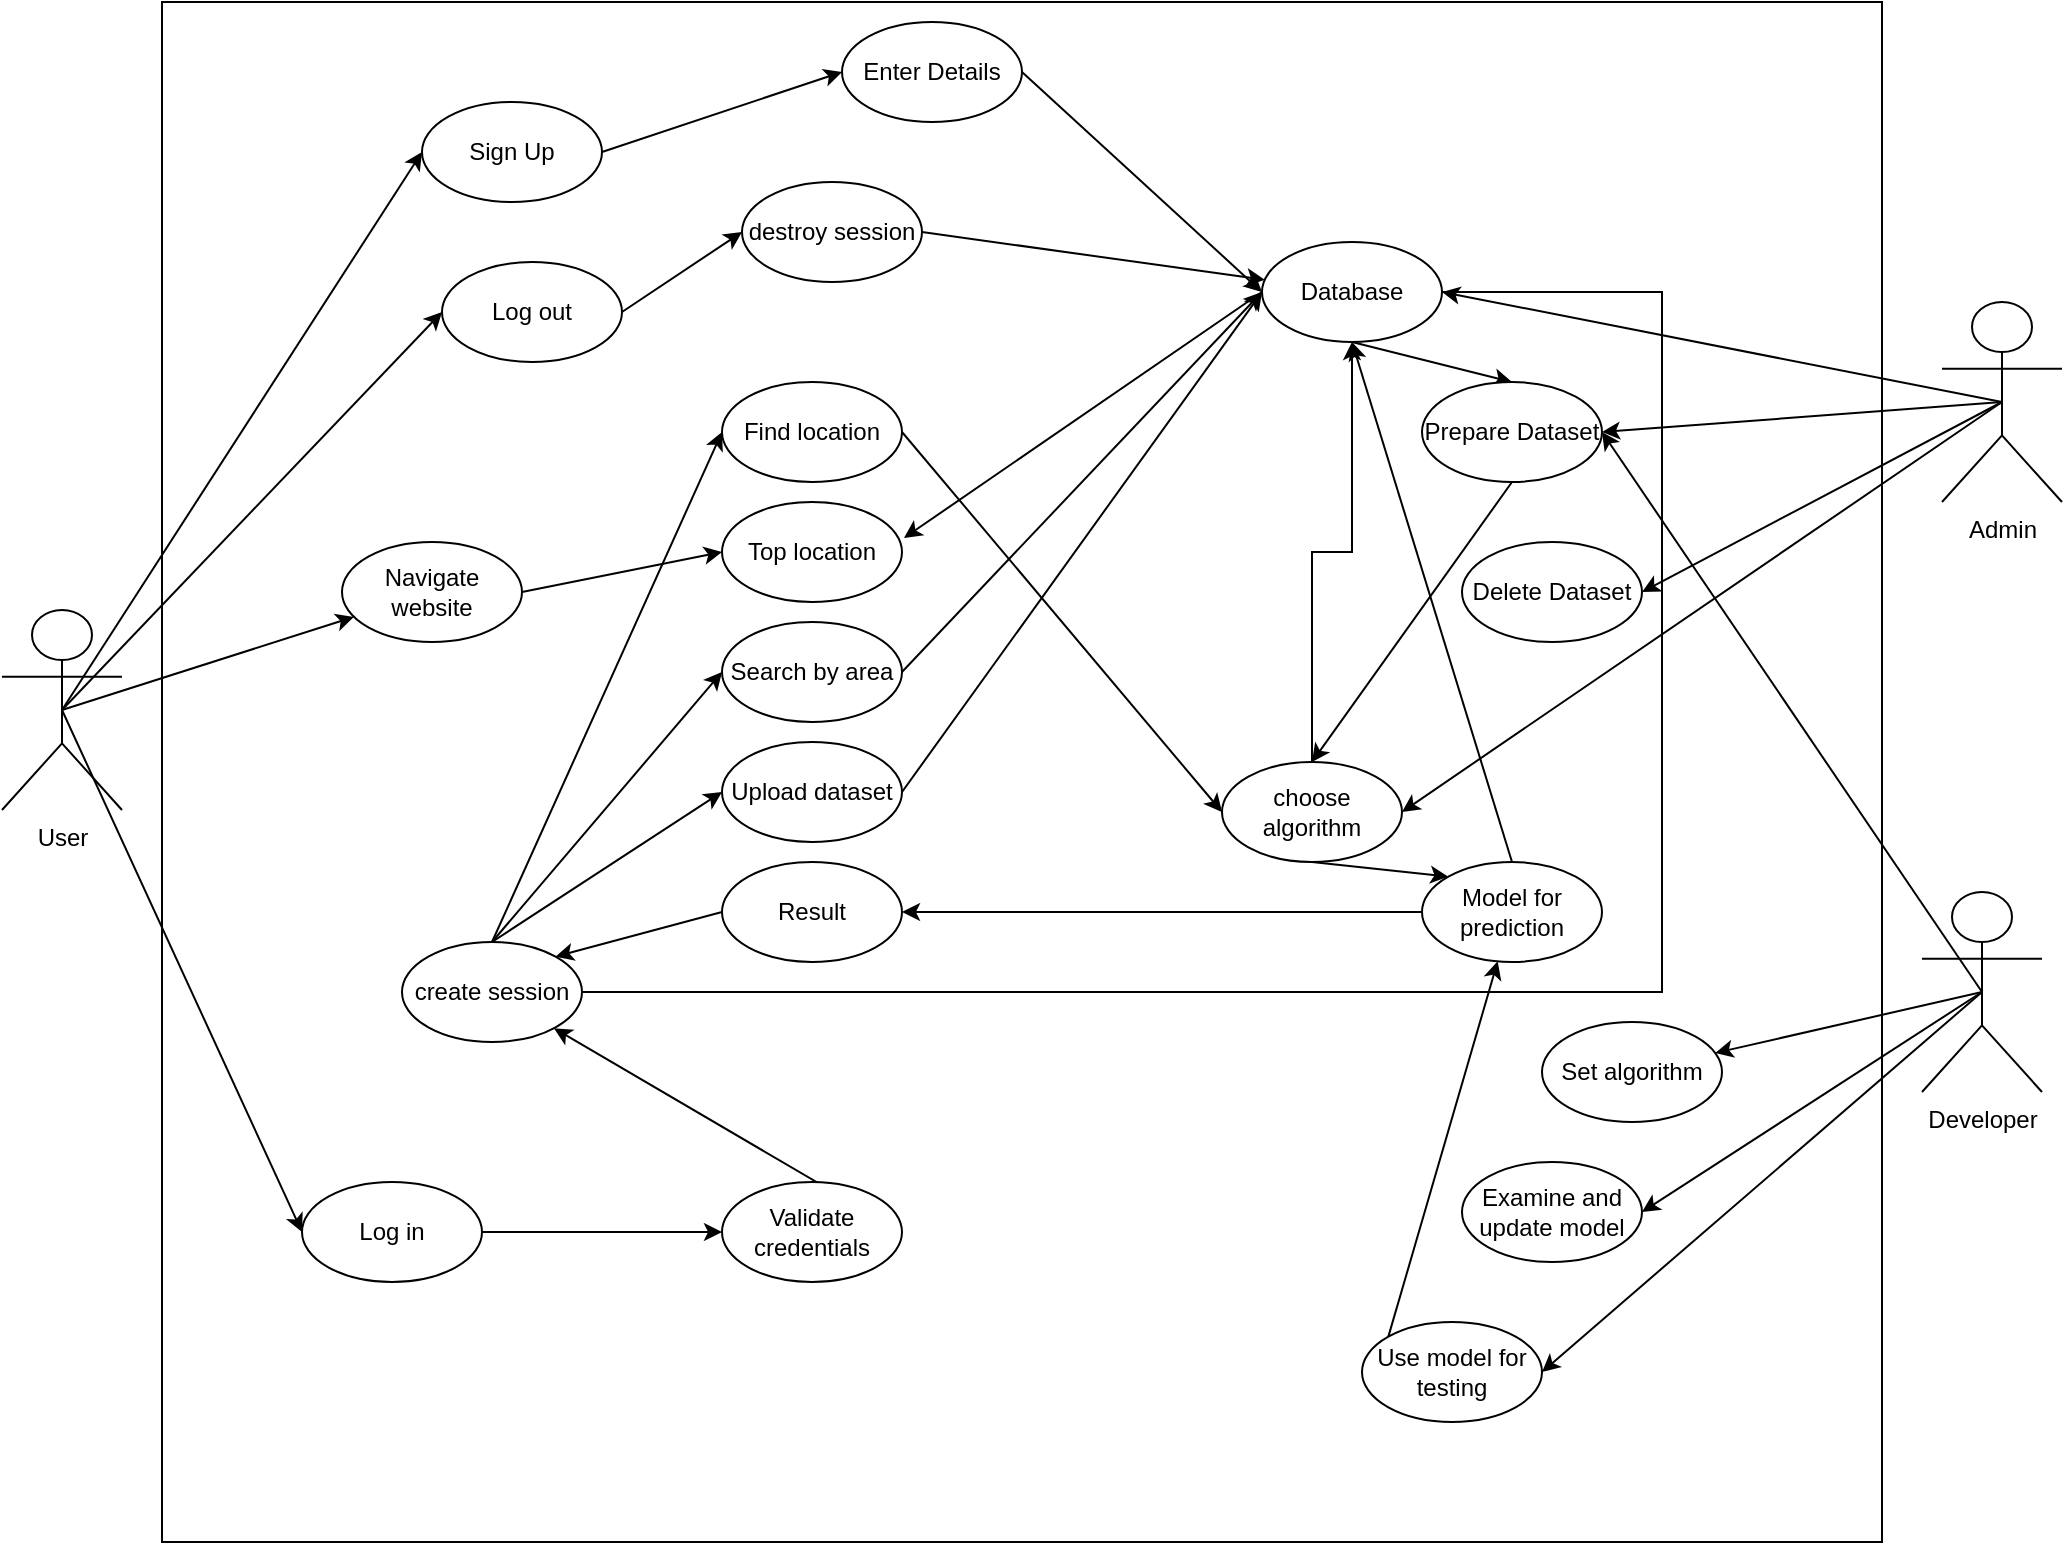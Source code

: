 <mxfile version="14.6.13" type="github">
  <diagram id="yp8qhJWwcoM9yaSAJzvi" name="Page-1">
    <mxGraphModel dx="1102" dy="600" grid="1" gridSize="10" guides="1" tooltips="1" connect="1" arrows="1" fold="1" page="1" pageScale="1" pageWidth="1169" pageHeight="827" math="0" shadow="0">
      <root>
        <mxCell id="0" />
        <mxCell id="1" parent="0" />
        <mxCell id="tyrEupx4gvLmsVYoJoOi-69" value="" style="rounded=0;whiteSpace=wrap;html=1;" vertex="1" parent="1">
          <mxGeometry x="140" y="10" width="860" height="770" as="geometry" />
        </mxCell>
        <mxCell id="tyrEupx4gvLmsVYoJoOi-38" style="edgeStyle=none;rounded=0;orthogonalLoop=1;jettySize=auto;html=1;exitX=1;exitY=0.5;exitDx=0;exitDy=0;entryX=0;entryY=0.5;entryDx=0;entryDy=0;" edge="1" parent="1" source="tyrEupx4gvLmsVYoJoOi-6" target="tyrEupx4gvLmsVYoJoOi-14">
          <mxGeometry relative="1" as="geometry" />
        </mxCell>
        <mxCell id="tyrEupx4gvLmsVYoJoOi-6" value="Navigate website" style="ellipse;whiteSpace=wrap;html=1;" vertex="1" parent="1">
          <mxGeometry x="230" y="280" width="90" height="50" as="geometry" />
        </mxCell>
        <mxCell id="tyrEupx4gvLmsVYoJoOi-36" style="edgeStyle=none;rounded=0;orthogonalLoop=1;jettySize=auto;html=1;exitX=1;exitY=0.5;exitDx=0;exitDy=0;entryX=0;entryY=0.5;entryDx=0;entryDy=0;" edge="1" parent="1" source="tyrEupx4gvLmsVYoJoOi-8" target="tyrEupx4gvLmsVYoJoOi-12">
          <mxGeometry relative="1" as="geometry" />
        </mxCell>
        <mxCell id="tyrEupx4gvLmsVYoJoOi-8" value="Log out" style="ellipse;whiteSpace=wrap;html=1;" vertex="1" parent="1">
          <mxGeometry x="280" y="140" width="90" height="50" as="geometry" />
        </mxCell>
        <mxCell id="tyrEupx4gvLmsVYoJoOi-34" style="edgeStyle=none;rounded=0;orthogonalLoop=1;jettySize=auto;html=1;exitX=1;exitY=0.5;exitDx=0;exitDy=0;entryX=0;entryY=0.5;entryDx=0;entryDy=0;" edge="1" parent="1" source="tyrEupx4gvLmsVYoJoOi-9" target="tyrEupx4gvLmsVYoJoOi-10">
          <mxGeometry relative="1" as="geometry" />
        </mxCell>
        <mxCell id="tyrEupx4gvLmsVYoJoOi-9" value="Log in" style="ellipse;whiteSpace=wrap;html=1;" vertex="1" parent="1">
          <mxGeometry x="210" y="600" width="90" height="50" as="geometry" />
        </mxCell>
        <mxCell id="tyrEupx4gvLmsVYoJoOi-35" style="edgeStyle=none;rounded=0;orthogonalLoop=1;jettySize=auto;html=1;exitX=1;exitY=0.5;exitDx=0;exitDy=0;" edge="1" parent="1" source="tyrEupx4gvLmsVYoJoOi-10" target="tyrEupx4gvLmsVYoJoOi-11">
          <mxGeometry relative="1" as="geometry" />
        </mxCell>
        <mxCell id="tyrEupx4gvLmsVYoJoOi-10" value="Validate credentials" style="ellipse;whiteSpace=wrap;html=1;" vertex="1" parent="1">
          <mxGeometry x="420" y="600" width="90" height="50" as="geometry" />
        </mxCell>
        <mxCell id="tyrEupx4gvLmsVYoJoOi-61" style="edgeStyle=none;rounded=0;orthogonalLoop=1;jettySize=auto;html=1;exitX=0.5;exitY=0;exitDx=0;exitDy=0;entryX=0;entryY=0.5;entryDx=0;entryDy=0;" edge="1" parent="1" source="tyrEupx4gvLmsVYoJoOi-11" target="tyrEupx4gvLmsVYoJoOi-13">
          <mxGeometry relative="1" as="geometry" />
        </mxCell>
        <mxCell id="tyrEupx4gvLmsVYoJoOi-62" style="edgeStyle=none;rounded=0;orthogonalLoop=1;jettySize=auto;html=1;exitX=0.5;exitY=0;exitDx=0;exitDy=0;entryX=0;entryY=0.5;entryDx=0;entryDy=0;" edge="1" parent="1" source="tyrEupx4gvLmsVYoJoOi-11" target="tyrEupx4gvLmsVYoJoOi-15">
          <mxGeometry relative="1" as="geometry" />
        </mxCell>
        <mxCell id="tyrEupx4gvLmsVYoJoOi-63" style="edgeStyle=none;rounded=0;orthogonalLoop=1;jettySize=auto;html=1;exitX=0.5;exitY=0;exitDx=0;exitDy=0;entryX=0;entryY=0.5;entryDx=0;entryDy=0;" edge="1" parent="1" source="tyrEupx4gvLmsVYoJoOi-11" target="tyrEupx4gvLmsVYoJoOi-17">
          <mxGeometry relative="1" as="geometry" />
        </mxCell>
        <mxCell id="tyrEupx4gvLmsVYoJoOi-64" style="edgeStyle=orthogonalEdgeStyle;rounded=0;orthogonalLoop=1;jettySize=auto;html=1;exitX=1;exitY=0.5;exitDx=0;exitDy=0;entryX=0;entryY=0.5;entryDx=0;entryDy=0;" edge="1" parent="1" source="tyrEupx4gvLmsVYoJoOi-11" target="tyrEupx4gvLmsVYoJoOi-16">
          <mxGeometry relative="1" as="geometry">
            <Array as="points">
              <mxPoint x="890" y="505" />
              <mxPoint x="890" y="155" />
            </Array>
          </mxGeometry>
        </mxCell>
        <mxCell id="tyrEupx4gvLmsVYoJoOi-11" value="create session" style="ellipse;whiteSpace=wrap;html=1;" vertex="1" parent="1">
          <mxGeometry x="260" y="480" width="90" height="50" as="geometry" />
        </mxCell>
        <mxCell id="tyrEupx4gvLmsVYoJoOi-59" style="edgeStyle=none;rounded=0;orthogonalLoop=1;jettySize=auto;html=1;exitX=1;exitY=0.5;exitDx=0;exitDy=0;" edge="1" parent="1" source="tyrEupx4gvLmsVYoJoOi-12" target="tyrEupx4gvLmsVYoJoOi-16">
          <mxGeometry relative="1" as="geometry" />
        </mxCell>
        <mxCell id="tyrEupx4gvLmsVYoJoOi-12" value="destroy session" style="ellipse;whiteSpace=wrap;html=1;" vertex="1" parent="1">
          <mxGeometry x="430" y="100" width="90" height="50" as="geometry" />
        </mxCell>
        <mxCell id="tyrEupx4gvLmsVYoJoOi-42" style="edgeStyle=none;rounded=0;orthogonalLoop=1;jettySize=auto;html=1;exitX=1;exitY=0.5;exitDx=0;exitDy=0;entryX=0;entryY=0.5;entryDx=0;entryDy=0;" edge="1" parent="1" source="tyrEupx4gvLmsVYoJoOi-13" target="tyrEupx4gvLmsVYoJoOi-41">
          <mxGeometry relative="1" as="geometry" />
        </mxCell>
        <mxCell id="tyrEupx4gvLmsVYoJoOi-13" value="Find location" style="ellipse;whiteSpace=wrap;html=1;" vertex="1" parent="1">
          <mxGeometry x="420" y="200" width="90" height="50" as="geometry" />
        </mxCell>
        <mxCell id="tyrEupx4gvLmsVYoJoOi-14" value="Top location" style="ellipse;whiteSpace=wrap;html=1;" vertex="1" parent="1">
          <mxGeometry x="420" y="260" width="90" height="50" as="geometry" />
        </mxCell>
        <mxCell id="tyrEupx4gvLmsVYoJoOi-44" style="edgeStyle=none;rounded=0;orthogonalLoop=1;jettySize=auto;html=1;exitX=1;exitY=0.5;exitDx=0;exitDy=0;entryX=0;entryY=0.5;entryDx=0;entryDy=0;" edge="1" parent="1" source="tyrEupx4gvLmsVYoJoOi-15" target="tyrEupx4gvLmsVYoJoOi-16">
          <mxGeometry relative="1" as="geometry" />
        </mxCell>
        <mxCell id="tyrEupx4gvLmsVYoJoOi-15" value="Search by area" style="ellipse;whiteSpace=wrap;html=1;" vertex="1" parent="1">
          <mxGeometry x="420" y="320" width="90" height="50" as="geometry" />
        </mxCell>
        <mxCell id="tyrEupx4gvLmsVYoJoOi-60" style="edgeStyle=none;rounded=0;orthogonalLoop=1;jettySize=auto;html=1;exitX=0;exitY=0.5;exitDx=0;exitDy=0;entryX=1.011;entryY=0.36;entryDx=0;entryDy=0;entryPerimeter=0;" edge="1" parent="1" source="tyrEupx4gvLmsVYoJoOi-16" target="tyrEupx4gvLmsVYoJoOi-14">
          <mxGeometry relative="1" as="geometry" />
        </mxCell>
        <mxCell id="tyrEupx4gvLmsVYoJoOi-71" style="edgeStyle=none;rounded=0;orthogonalLoop=1;jettySize=auto;html=1;exitX=0.5;exitY=1;exitDx=0;exitDy=0;entryX=0.5;entryY=0;entryDx=0;entryDy=0;" edge="1" parent="1" source="tyrEupx4gvLmsVYoJoOi-16" target="tyrEupx4gvLmsVYoJoOi-19">
          <mxGeometry relative="1" as="geometry" />
        </mxCell>
        <mxCell id="tyrEupx4gvLmsVYoJoOi-16" value="Database" style="ellipse;whiteSpace=wrap;html=1;" vertex="1" parent="1">
          <mxGeometry x="690" y="130" width="90" height="50" as="geometry" />
        </mxCell>
        <mxCell id="tyrEupx4gvLmsVYoJoOi-45" style="edgeStyle=none;rounded=0;orthogonalLoop=1;jettySize=auto;html=1;exitX=1;exitY=0.5;exitDx=0;exitDy=0;entryX=0;entryY=0.5;entryDx=0;entryDy=0;" edge="1" parent="1" source="tyrEupx4gvLmsVYoJoOi-17" target="tyrEupx4gvLmsVYoJoOi-16">
          <mxGeometry relative="1" as="geometry" />
        </mxCell>
        <mxCell id="tyrEupx4gvLmsVYoJoOi-17" value="Upload dataset" style="ellipse;whiteSpace=wrap;html=1;" vertex="1" parent="1">
          <mxGeometry x="420" y="380" width="90" height="50" as="geometry" />
        </mxCell>
        <mxCell id="tyrEupx4gvLmsVYoJoOi-72" style="edgeStyle=none;rounded=0;orthogonalLoop=1;jettySize=auto;html=1;exitX=0.5;exitY=1;exitDx=0;exitDy=0;entryX=0.5;entryY=0;entryDx=0;entryDy=0;" edge="1" parent="1" source="tyrEupx4gvLmsVYoJoOi-19" target="tyrEupx4gvLmsVYoJoOi-41">
          <mxGeometry relative="1" as="geometry" />
        </mxCell>
        <mxCell id="tyrEupx4gvLmsVYoJoOi-19" value="Prepare Dataset" style="ellipse;whiteSpace=wrap;html=1;" vertex="1" parent="1">
          <mxGeometry x="770" y="200" width="90" height="50" as="geometry" />
        </mxCell>
        <mxCell id="tyrEupx4gvLmsVYoJoOi-20" value="Delete Dataset" style="ellipse;whiteSpace=wrap;html=1;" vertex="1" parent="1">
          <mxGeometry x="790" y="280" width="90" height="50" as="geometry" />
        </mxCell>
        <mxCell id="tyrEupx4gvLmsVYoJoOi-21" value="Set algorithm" style="ellipse;whiteSpace=wrap;html=1;" vertex="1" parent="1">
          <mxGeometry x="830" y="520" width="90" height="50" as="geometry" />
        </mxCell>
        <mxCell id="tyrEupx4gvLmsVYoJoOi-22" value="Examine and update model" style="ellipse;whiteSpace=wrap;html=1;" vertex="1" parent="1">
          <mxGeometry x="790" y="590" width="90" height="50" as="geometry" />
        </mxCell>
        <mxCell id="tyrEupx4gvLmsVYoJoOi-74" style="edgeStyle=none;rounded=0;orthogonalLoop=1;jettySize=auto;html=1;exitX=0;exitY=0;exitDx=0;exitDy=0;" edge="1" parent="1" source="tyrEupx4gvLmsVYoJoOi-23" target="tyrEupx4gvLmsVYoJoOi-73">
          <mxGeometry relative="1" as="geometry" />
        </mxCell>
        <mxCell id="tyrEupx4gvLmsVYoJoOi-23" value="Use model for testing" style="ellipse;whiteSpace=wrap;html=1;" vertex="1" parent="1">
          <mxGeometry x="740" y="670" width="90" height="50" as="geometry" />
        </mxCell>
        <mxCell id="tyrEupx4gvLmsVYoJoOi-29" style="rounded=0;orthogonalLoop=1;jettySize=auto;html=1;exitX=0.5;exitY=0.5;exitDx=0;exitDy=0;exitPerimeter=0;" edge="1" parent="1" source="tyrEupx4gvLmsVYoJoOi-24" target="tyrEupx4gvLmsVYoJoOi-6">
          <mxGeometry relative="1" as="geometry" />
        </mxCell>
        <mxCell id="tyrEupx4gvLmsVYoJoOi-30" style="edgeStyle=none;rounded=0;orthogonalLoop=1;jettySize=auto;html=1;exitX=0.5;exitY=0.5;exitDx=0;exitDy=0;exitPerimeter=0;entryX=0;entryY=0.5;entryDx=0;entryDy=0;" edge="1" parent="1" source="tyrEupx4gvLmsVYoJoOi-24" target="tyrEupx4gvLmsVYoJoOi-9">
          <mxGeometry relative="1" as="geometry" />
        </mxCell>
        <mxCell id="tyrEupx4gvLmsVYoJoOi-31" style="edgeStyle=none;rounded=0;orthogonalLoop=1;jettySize=auto;html=1;exitX=0.5;exitY=0.5;exitDx=0;exitDy=0;exitPerimeter=0;entryX=0;entryY=0.5;entryDx=0;entryDy=0;" edge="1" parent="1" source="tyrEupx4gvLmsVYoJoOi-24" target="tyrEupx4gvLmsVYoJoOi-8">
          <mxGeometry relative="1" as="geometry" />
        </mxCell>
        <mxCell id="tyrEupx4gvLmsVYoJoOi-33" style="edgeStyle=none;rounded=0;orthogonalLoop=1;jettySize=auto;html=1;exitX=0.5;exitY=0.5;exitDx=0;exitDy=0;exitPerimeter=0;entryX=0;entryY=0.5;entryDx=0;entryDy=0;" edge="1" parent="1" source="tyrEupx4gvLmsVYoJoOi-24" target="tyrEupx4gvLmsVYoJoOi-32">
          <mxGeometry relative="1" as="geometry" />
        </mxCell>
        <mxCell id="tyrEupx4gvLmsVYoJoOi-24" value="User" style="shape=umlActor;verticalLabelPosition=bottom;verticalAlign=top;html=1;outlineConnect=0;" vertex="1" parent="1">
          <mxGeometry x="60" y="314" width="60" height="100" as="geometry" />
        </mxCell>
        <mxCell id="tyrEupx4gvLmsVYoJoOi-46" style="edgeStyle=none;rounded=0;orthogonalLoop=1;jettySize=auto;html=1;exitX=0.5;exitY=0.5;exitDx=0;exitDy=0;exitPerimeter=0;entryX=1;entryY=0.5;entryDx=0;entryDy=0;" edge="1" parent="1" source="tyrEupx4gvLmsVYoJoOi-25" target="tyrEupx4gvLmsVYoJoOi-16">
          <mxGeometry relative="1" as="geometry" />
        </mxCell>
        <mxCell id="tyrEupx4gvLmsVYoJoOi-47" style="edgeStyle=none;rounded=0;orthogonalLoop=1;jettySize=auto;html=1;exitX=0.5;exitY=0.5;exitDx=0;exitDy=0;exitPerimeter=0;entryX=1;entryY=0.5;entryDx=0;entryDy=0;" edge="1" parent="1" source="tyrEupx4gvLmsVYoJoOi-25" target="tyrEupx4gvLmsVYoJoOi-19">
          <mxGeometry relative="1" as="geometry" />
        </mxCell>
        <mxCell id="tyrEupx4gvLmsVYoJoOi-48" style="edgeStyle=none;rounded=0;orthogonalLoop=1;jettySize=auto;html=1;exitX=0.5;exitY=0.5;exitDx=0;exitDy=0;exitPerimeter=0;entryX=1;entryY=0.5;entryDx=0;entryDy=0;" edge="1" parent="1" source="tyrEupx4gvLmsVYoJoOi-25" target="tyrEupx4gvLmsVYoJoOi-20">
          <mxGeometry relative="1" as="geometry" />
        </mxCell>
        <mxCell id="tyrEupx4gvLmsVYoJoOi-49" style="edgeStyle=none;rounded=0;orthogonalLoop=1;jettySize=auto;html=1;exitX=0.5;exitY=0.5;exitDx=0;exitDy=0;exitPerimeter=0;entryX=1;entryY=0.5;entryDx=0;entryDy=0;" edge="1" parent="1" source="tyrEupx4gvLmsVYoJoOi-25" target="tyrEupx4gvLmsVYoJoOi-41">
          <mxGeometry relative="1" as="geometry" />
        </mxCell>
        <mxCell id="tyrEupx4gvLmsVYoJoOi-25" value="Admin" style="shape=umlActor;verticalLabelPosition=bottom;verticalAlign=top;html=1;outlineConnect=0;" vertex="1" parent="1">
          <mxGeometry x="1030" y="160" width="60" height="100" as="geometry" />
        </mxCell>
        <mxCell id="tyrEupx4gvLmsVYoJoOi-50" style="edgeStyle=none;rounded=0;orthogonalLoop=1;jettySize=auto;html=1;exitX=0.5;exitY=0.5;exitDx=0;exitDy=0;exitPerimeter=0;" edge="1" parent="1" source="tyrEupx4gvLmsVYoJoOi-28" target="tyrEupx4gvLmsVYoJoOi-21">
          <mxGeometry relative="1" as="geometry" />
        </mxCell>
        <mxCell id="tyrEupx4gvLmsVYoJoOi-51" style="edgeStyle=none;rounded=0;orthogonalLoop=1;jettySize=auto;html=1;exitX=0.5;exitY=0.5;exitDx=0;exitDy=0;exitPerimeter=0;entryX=1;entryY=0.5;entryDx=0;entryDy=0;" edge="1" parent="1" source="tyrEupx4gvLmsVYoJoOi-28" target="tyrEupx4gvLmsVYoJoOi-22">
          <mxGeometry relative="1" as="geometry" />
        </mxCell>
        <mxCell id="tyrEupx4gvLmsVYoJoOi-52" style="edgeStyle=none;rounded=0;orthogonalLoop=1;jettySize=auto;html=1;exitX=0.5;exitY=0.5;exitDx=0;exitDy=0;exitPerimeter=0;entryX=1;entryY=0.5;entryDx=0;entryDy=0;" edge="1" parent="1" source="tyrEupx4gvLmsVYoJoOi-28" target="tyrEupx4gvLmsVYoJoOi-23">
          <mxGeometry relative="1" as="geometry" />
        </mxCell>
        <mxCell id="tyrEupx4gvLmsVYoJoOi-70" style="edgeStyle=none;rounded=0;orthogonalLoop=1;jettySize=auto;html=1;exitX=0.5;exitY=0.5;exitDx=0;exitDy=0;exitPerimeter=0;entryX=1;entryY=0.5;entryDx=0;entryDy=0;" edge="1" parent="1" source="tyrEupx4gvLmsVYoJoOi-28" target="tyrEupx4gvLmsVYoJoOi-19">
          <mxGeometry relative="1" as="geometry" />
        </mxCell>
        <mxCell id="tyrEupx4gvLmsVYoJoOi-28" value="Developer" style="shape=umlActor;verticalLabelPosition=bottom;verticalAlign=top;html=1;outlineConnect=0;" vertex="1" parent="1">
          <mxGeometry x="1020" y="455" width="60" height="100" as="geometry" />
        </mxCell>
        <mxCell id="tyrEupx4gvLmsVYoJoOi-56" style="edgeStyle=none;rounded=0;orthogonalLoop=1;jettySize=auto;html=1;exitX=1;exitY=0.5;exitDx=0;exitDy=0;entryX=0;entryY=0.5;entryDx=0;entryDy=0;" edge="1" parent="1" source="tyrEupx4gvLmsVYoJoOi-32" target="tyrEupx4gvLmsVYoJoOi-55">
          <mxGeometry relative="1" as="geometry" />
        </mxCell>
        <mxCell id="tyrEupx4gvLmsVYoJoOi-32" value="Sign Up" style="ellipse;whiteSpace=wrap;html=1;" vertex="1" parent="1">
          <mxGeometry x="270" y="60" width="90" height="50" as="geometry" />
        </mxCell>
        <mxCell id="tyrEupx4gvLmsVYoJoOi-65" style="edgeStyle=orthogonalEdgeStyle;rounded=0;orthogonalLoop=1;jettySize=auto;html=1;exitX=0.5;exitY=0;exitDx=0;exitDy=0;entryX=0.5;entryY=1;entryDx=0;entryDy=0;" edge="1" parent="1" source="tyrEupx4gvLmsVYoJoOi-41" target="tyrEupx4gvLmsVYoJoOi-16">
          <mxGeometry relative="1" as="geometry" />
        </mxCell>
        <mxCell id="tyrEupx4gvLmsVYoJoOi-75" style="edgeStyle=none;rounded=0;orthogonalLoop=1;jettySize=auto;html=1;exitX=0.5;exitY=1;exitDx=0;exitDy=0;entryX=0;entryY=0;entryDx=0;entryDy=0;" edge="1" parent="1" source="tyrEupx4gvLmsVYoJoOi-41" target="tyrEupx4gvLmsVYoJoOi-73">
          <mxGeometry relative="1" as="geometry" />
        </mxCell>
        <mxCell id="tyrEupx4gvLmsVYoJoOi-41" value="choose algorithm" style="ellipse;whiteSpace=wrap;html=1;" vertex="1" parent="1">
          <mxGeometry x="670" y="390" width="90" height="50" as="geometry" />
        </mxCell>
        <mxCell id="tyrEupx4gvLmsVYoJoOi-57" style="edgeStyle=none;rounded=0;orthogonalLoop=1;jettySize=auto;html=1;exitX=1;exitY=0.5;exitDx=0;exitDy=0;entryX=0;entryY=0.5;entryDx=0;entryDy=0;" edge="1" parent="1" source="tyrEupx4gvLmsVYoJoOi-55" target="tyrEupx4gvLmsVYoJoOi-16">
          <mxGeometry relative="1" as="geometry" />
        </mxCell>
        <mxCell id="tyrEupx4gvLmsVYoJoOi-55" value="Enter Details" style="ellipse;whiteSpace=wrap;html=1;" vertex="1" parent="1">
          <mxGeometry x="480" y="20" width="90" height="50" as="geometry" />
        </mxCell>
        <mxCell id="tyrEupx4gvLmsVYoJoOi-68" style="edgeStyle=none;rounded=0;orthogonalLoop=1;jettySize=auto;html=1;exitX=0;exitY=0.5;exitDx=0;exitDy=0;entryX=1;entryY=0;entryDx=0;entryDy=0;" edge="1" parent="1" source="tyrEupx4gvLmsVYoJoOi-66" target="tyrEupx4gvLmsVYoJoOi-11">
          <mxGeometry relative="1" as="geometry" />
        </mxCell>
        <mxCell id="tyrEupx4gvLmsVYoJoOi-66" value="Result" style="ellipse;whiteSpace=wrap;html=1;" vertex="1" parent="1">
          <mxGeometry x="420" y="440" width="90" height="50" as="geometry" />
        </mxCell>
        <mxCell id="tyrEupx4gvLmsVYoJoOi-76" style="edgeStyle=none;rounded=0;orthogonalLoop=1;jettySize=auto;html=1;exitX=0;exitY=0.5;exitDx=0;exitDy=0;" edge="1" parent="1" source="tyrEupx4gvLmsVYoJoOi-73" target="tyrEupx4gvLmsVYoJoOi-66">
          <mxGeometry relative="1" as="geometry" />
        </mxCell>
        <mxCell id="tyrEupx4gvLmsVYoJoOi-77" style="edgeStyle=none;rounded=0;orthogonalLoop=1;jettySize=auto;html=1;exitX=0.5;exitY=0;exitDx=0;exitDy=0;entryX=0.5;entryY=1;entryDx=0;entryDy=0;" edge="1" parent="1" source="tyrEupx4gvLmsVYoJoOi-73" target="tyrEupx4gvLmsVYoJoOi-16">
          <mxGeometry relative="1" as="geometry" />
        </mxCell>
        <mxCell id="tyrEupx4gvLmsVYoJoOi-73" value="Model for prediction" style="ellipse;whiteSpace=wrap;html=1;" vertex="1" parent="1">
          <mxGeometry x="770" y="440" width="90" height="50" as="geometry" />
        </mxCell>
      </root>
    </mxGraphModel>
  </diagram>
</mxfile>
